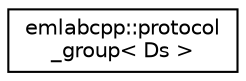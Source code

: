 digraph "Graphical Class Hierarchy"
{
 // LATEX_PDF_SIZE
  edge [fontname="Helvetica",fontsize="10",labelfontname="Helvetica",labelfontsize="10"];
  node [fontname="Helvetica",fontsize="10",shape=record];
  rankdir="LR";
  Node0 [label="emlabcpp::protocol\l_group\< Ds \>",height=0.2,width=0.4,color="black", fillcolor="white", style="filled",URL="$structemlabcpp_1_1protocol__group.html",tooltip=" "];
}
